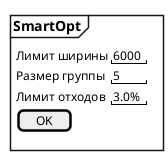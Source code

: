 @startsalt Ui
mainframe **SmartOpt**
{
  Лимит ширины  | "6000"
  Размер группы | "5   "
  Лимит отходов | "3.0%"
  [  OK  ]
}
@endsalt